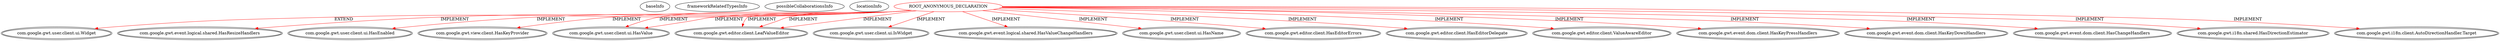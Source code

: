 digraph {
baseInfo[graphId=3423,category="extension_graph",isAnonymous=true,possibleRelation=false]
frameworkRelatedTypesInfo[0="com.google.gwt.user.client.ui.Widget",1="com.google.gwt.event.logical.shared.HasResizeHandlers",2="com.google.gwt.user.client.ui.HasEnabled",3="com.google.gwt.view.client.HasKeyProvider",4="com.google.gwt.user.client.ui.HasValue",5="com.google.gwt.editor.client.LeafValueEditor",6="com.google.gwt.user.client.ui.IsWidget",7="com.google.gwt.editor.client.LeafValueEditor",8="com.google.gwt.user.client.ui.HasValue",9="com.google.gwt.event.logical.shared.HasValueChangeHandlers",10="com.google.gwt.user.client.ui.HasName",11="com.google.gwt.editor.client.LeafValueEditor",12="com.google.gwt.editor.client.HasEditorErrors",13="com.google.gwt.editor.client.HasEditorDelegate",14="com.google.gwt.editor.client.ValueAwareEditor",15="com.google.gwt.event.dom.client.HasKeyPressHandlers",16="com.google.gwt.event.dom.client.HasKeyDownHandlers",17="com.google.gwt.event.dom.client.HasChangeHandlers",18="com.google.gwt.i18n.shared.HasDirectionEstimator",19="com.google.gwt.i18n.client.AutoDirectionHandler.Target"]
possibleCollaborationsInfo[]
locationInfo[projectName="kospiotr-gwt-layout-designer",filePath="/kospiotr-gwt-layout-designer/gwt-layout-designer-master/src/main/java/pl/pkosmowski/gxtshowcase/client/factories/EditorFieldFactory.java",contextSignature="com.sencha.gxt.widget.core.client.form.Field createField(java.lang.Class)",graphId="3423"]
0[label="ROOT_ANONYMOUS_DECLARATION",vertexType="ROOT_ANONYMOUS_DECLARATION",isFrameworkType=false,color=red]
1[label="com.google.gwt.user.client.ui.Widget",vertexType="FRAMEWORK_CLASS_TYPE",isFrameworkType=true,peripheries=2]
2[label="com.google.gwt.event.logical.shared.HasResizeHandlers",vertexType="FRAMEWORK_INTERFACE_TYPE",isFrameworkType=true,peripheries=2]
3[label="com.google.gwt.user.client.ui.HasEnabled",vertexType="FRAMEWORK_INTERFACE_TYPE",isFrameworkType=true,peripheries=2]
4[label="com.google.gwt.view.client.HasKeyProvider",vertexType="FRAMEWORK_INTERFACE_TYPE",isFrameworkType=true,peripheries=2]
5[label="com.google.gwt.user.client.ui.HasValue",vertexType="FRAMEWORK_INTERFACE_TYPE",isFrameworkType=true,peripheries=2]
6[label="com.google.gwt.editor.client.LeafValueEditor",vertexType="FRAMEWORK_INTERFACE_TYPE",isFrameworkType=true,peripheries=2]
7[label="com.google.gwt.user.client.ui.IsWidget",vertexType="FRAMEWORK_INTERFACE_TYPE",isFrameworkType=true,peripheries=2]
10[label="com.google.gwt.event.logical.shared.HasValueChangeHandlers",vertexType="FRAMEWORK_INTERFACE_TYPE",isFrameworkType=true,peripheries=2]
11[label="com.google.gwt.user.client.ui.HasName",vertexType="FRAMEWORK_INTERFACE_TYPE",isFrameworkType=true,peripheries=2]
13[label="com.google.gwt.editor.client.HasEditorErrors",vertexType="FRAMEWORK_INTERFACE_TYPE",isFrameworkType=true,peripheries=2]
14[label="com.google.gwt.editor.client.HasEditorDelegate",vertexType="FRAMEWORK_INTERFACE_TYPE",isFrameworkType=true,peripheries=2]
15[label="com.google.gwt.editor.client.ValueAwareEditor",vertexType="FRAMEWORK_INTERFACE_TYPE",isFrameworkType=true,peripheries=2]
16[label="com.google.gwt.event.dom.client.HasKeyPressHandlers",vertexType="FRAMEWORK_INTERFACE_TYPE",isFrameworkType=true,peripheries=2]
17[label="com.google.gwt.event.dom.client.HasKeyDownHandlers",vertexType="FRAMEWORK_INTERFACE_TYPE",isFrameworkType=true,peripheries=2]
18[label="com.google.gwt.event.dom.client.HasChangeHandlers",vertexType="FRAMEWORK_INTERFACE_TYPE",isFrameworkType=true,peripheries=2]
19[label="com.google.gwt.i18n.shared.HasDirectionEstimator",vertexType="FRAMEWORK_INTERFACE_TYPE",isFrameworkType=true,peripheries=2]
20[label="com.google.gwt.i18n.client.AutoDirectionHandler.Target",vertexType="FRAMEWORK_INTERFACE_TYPE",isFrameworkType=true,peripheries=2]
0->1[label="EXTEND",color=red]
0->2[label="IMPLEMENT",color=red]
0->3[label="IMPLEMENT",color=red]
0->4[label="IMPLEMENT",color=red]
0->5[label="IMPLEMENT",color=red]
0->6[label="IMPLEMENT",color=red]
0->7[label="IMPLEMENT",color=red]
0->6[label="IMPLEMENT",color=red]
0->5[label="IMPLEMENT",color=red]
0->10[label="IMPLEMENT",color=red]
0->11[label="IMPLEMENT",color=red]
0->6[label="IMPLEMENT",color=red]
0->13[label="IMPLEMENT",color=red]
0->14[label="IMPLEMENT",color=red]
0->15[label="IMPLEMENT",color=red]
0->16[label="IMPLEMENT",color=red]
0->17[label="IMPLEMENT",color=red]
0->18[label="IMPLEMENT",color=red]
0->19[label="IMPLEMENT",color=red]
0->20[label="IMPLEMENT",color=red]
}
